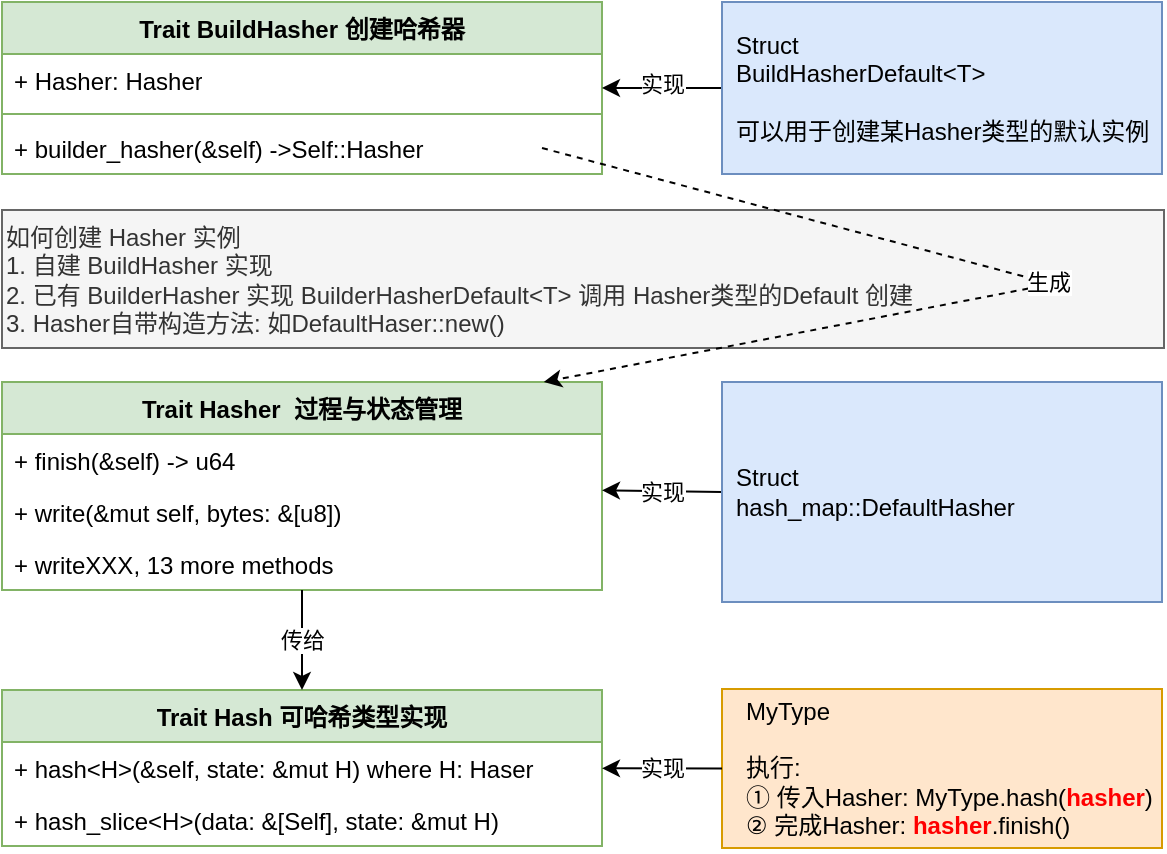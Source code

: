 <mxfile version="21.5.2" type="device">
  <diagram name="第 1 页" id="P-cv6vF8_e_J8mqZ1eUA">
    <mxGraphModel dx="1728" dy="-197" grid="0" gridSize="10" guides="1" tooltips="1" connect="1" arrows="1" fold="1" page="1" pageScale="1" pageWidth="827" pageHeight="1169" math="0" shadow="0">
      <root>
        <mxCell id="0" />
        <mxCell id="1" parent="0" />
        <mxCell id="Maa0e5nSkO_Cuqku1ieY-12" value="Trait BuildHasher 创建哈希器" style="swimlane;fontStyle=1;align=center;verticalAlign=top;childLayout=stackLayout;horizontal=1;startSize=26;horizontalStack=0;resizeParent=1;resizeParentMax=0;resizeLast=0;collapsible=1;marginBottom=0;whiteSpace=wrap;html=1;fontFamily=Helvetica;fontSize=12;fillColor=#d5e8d4;strokeColor=#82b366;" vertex="1" parent="1">
          <mxGeometry x="110" y="1300" width="300" height="86" as="geometry" />
        </mxCell>
        <mxCell id="Maa0e5nSkO_Cuqku1ieY-13" value="+ Hasher: Hasher" style="text;strokeColor=none;fillColor=none;align=left;verticalAlign=top;spacingLeft=4;spacingRight=4;overflow=hidden;rotatable=0;points=[[0,0.5],[1,0.5]];portConstraint=eastwest;whiteSpace=wrap;html=1;fontFamily=Helvetica;fontSize=12;" vertex="1" parent="Maa0e5nSkO_Cuqku1ieY-12">
          <mxGeometry y="26" width="300" height="26" as="geometry" />
        </mxCell>
        <mxCell id="Maa0e5nSkO_Cuqku1ieY-14" value="" style="line;strokeWidth=1;fillColor=none;align=left;verticalAlign=middle;spacingTop=-1;spacingLeft=3;spacingRight=3;rotatable=0;labelPosition=right;points=[];portConstraint=eastwest;strokeColor=inherit;fontFamily=Helvetica;fontSize=12;" vertex="1" parent="Maa0e5nSkO_Cuqku1ieY-12">
          <mxGeometry y="52" width="300" height="8" as="geometry" />
        </mxCell>
        <mxCell id="Maa0e5nSkO_Cuqku1ieY-15" value="+ builder_hasher(&amp;amp;self) -&amp;gt;Self::Hasher&amp;nbsp;" style="text;strokeColor=none;fillColor=none;align=left;verticalAlign=top;spacingLeft=4;spacingRight=4;overflow=hidden;rotatable=0;points=[[0,0.5],[1,0.5]];portConstraint=eastwest;whiteSpace=wrap;html=1;fontFamily=Helvetica;fontSize=12;" vertex="1" parent="Maa0e5nSkO_Cuqku1ieY-12">
          <mxGeometry y="60" width="300" height="26" as="geometry" />
        </mxCell>
        <mxCell id="Maa0e5nSkO_Cuqku1ieY-16" value="Trait Hash 可哈希类型实现" style="swimlane;fontStyle=1;align=center;verticalAlign=top;childLayout=stackLayout;horizontal=1;startSize=26;horizontalStack=0;resizeParent=1;resizeParentMax=0;resizeLast=0;collapsible=1;marginBottom=0;whiteSpace=wrap;html=1;fontFamily=Helvetica;fontSize=12;fillColor=#d5e8d4;strokeColor=#82b366;" vertex="1" parent="1">
          <mxGeometry x="110" y="1644" width="300" height="78" as="geometry" />
        </mxCell>
        <mxCell id="Maa0e5nSkO_Cuqku1ieY-19" value="+&amp;nbsp;hash&amp;lt;H&amp;gt;(&amp;amp;self, state: &amp;amp;mut H&lt;span style=&quot;font-size: 12px; background-color: var(--code-block-background-color);&quot;&gt;) where H: Haser&lt;/span&gt;" style="text;strokeColor=none;fillColor=none;align=left;verticalAlign=top;spacingLeft=4;spacingRight=4;overflow=hidden;rotatable=0;points=[[0,0.5],[1,0.5]];portConstraint=eastwest;whiteSpace=wrap;html=1;fontFamily=Helvetica;fontSize=12;" vertex="1" parent="Maa0e5nSkO_Cuqku1ieY-16">
          <mxGeometry y="26" width="300" height="26" as="geometry" />
        </mxCell>
        <mxCell id="Maa0e5nSkO_Cuqku1ieY-21" value="+&amp;nbsp;hash_slice&amp;lt;H&amp;gt;(data: &amp;amp;[Self]&lt;span style=&quot;font-size: 12px; background-color: var(--code-block-background-color);&quot;&gt;, state: &lt;/span&gt;&amp;amp;mut H&lt;span style=&quot;font-size: 12px; background-color: var(--code-block-background-color);&quot;&gt;)&lt;/span&gt;" style="text;strokeColor=none;fillColor=none;align=left;verticalAlign=top;spacingLeft=4;spacingRight=4;overflow=hidden;rotatable=0;points=[[0,0.5],[1,0.5]];portConstraint=eastwest;whiteSpace=wrap;html=1;fontFamily=Helvetica;fontSize=12;" vertex="1" parent="Maa0e5nSkO_Cuqku1ieY-16">
          <mxGeometry y="52" width="300" height="26" as="geometry" />
        </mxCell>
        <mxCell id="Maa0e5nSkO_Cuqku1ieY-22" value="Trait Hasher&amp;nbsp; 过程与状态管理" style="swimlane;fontStyle=1;align=center;verticalAlign=top;childLayout=stackLayout;horizontal=1;startSize=26;horizontalStack=0;resizeParent=1;resizeParentMax=0;resizeLast=0;collapsible=1;marginBottom=0;whiteSpace=wrap;html=1;fontFamily=Helvetica;fontSize=12;fillColor=#d5e8d4;strokeColor=#82b366;" vertex="1" parent="1">
          <mxGeometry x="110" y="1490" width="300" height="104" as="geometry" />
        </mxCell>
        <mxCell id="Maa0e5nSkO_Cuqku1ieY-25" value="+&amp;nbsp;finish(&amp;amp;self) -&amp;gt; u64" style="text;strokeColor=none;fillColor=none;align=left;verticalAlign=top;spacingLeft=4;spacingRight=4;overflow=hidden;rotatable=0;points=[[0,0.5],[1,0.5]];portConstraint=eastwest;whiteSpace=wrap;html=1;fontFamily=Helvetica;fontSize=12;" vertex="1" parent="Maa0e5nSkO_Cuqku1ieY-22">
          <mxGeometry y="26" width="300" height="26" as="geometry" />
        </mxCell>
        <mxCell id="Maa0e5nSkO_Cuqku1ieY-26" value="+&amp;nbsp;write(&amp;amp;mut self, bytes: &amp;amp;[u8&lt;span style=&quot;font-size: 12px;&quot;&gt;])&lt;/span&gt;" style="text;strokeColor=none;fillColor=none;align=left;verticalAlign=top;spacingLeft=4;spacingRight=4;overflow=hidden;rotatable=0;points=[[0,0.5],[1,0.5]];portConstraint=eastwest;whiteSpace=wrap;html=1;fontFamily=Helvetica;fontSize=12;" vertex="1" parent="Maa0e5nSkO_Cuqku1ieY-22">
          <mxGeometry y="52" width="300" height="26" as="geometry" />
        </mxCell>
        <mxCell id="Maa0e5nSkO_Cuqku1ieY-27" value="+&amp;nbsp;writeXXX, 13 more methods" style="text;strokeColor=none;fillColor=none;align=left;verticalAlign=top;spacingLeft=4;spacingRight=4;overflow=hidden;rotatable=0;points=[[0,0.5],[1,0.5]];portConstraint=eastwest;whiteSpace=wrap;html=1;fontFamily=Helvetica;fontSize=12;" vertex="1" parent="Maa0e5nSkO_Cuqku1ieY-22">
          <mxGeometry y="78" width="300" height="26" as="geometry" />
        </mxCell>
        <mxCell id="Maa0e5nSkO_Cuqku1ieY-30" value="Struct&lt;br&gt;hash_map::DefaultHasher" style="rounded=0;whiteSpace=wrap;html=1;fillColor=#dae8fc;strokeColor=#6c8ebf;align=left;spacingLeft=10;" vertex="1" parent="1">
          <mxGeometry x="470" y="1490" width="220" height="110" as="geometry" />
        </mxCell>
        <mxCell id="Maa0e5nSkO_Cuqku1ieY-31" value="Struct&lt;br&gt;BuildHasherDefault&amp;lt;T&amp;gt;&lt;br&gt;&lt;br&gt;可以用于创建某Hasher类型的默认实例" style="rounded=0;whiteSpace=wrap;html=1;fillColor=#dae8fc;strokeColor=#6c8ebf;align=left;spacingLeft=10;" vertex="1" parent="1">
          <mxGeometry x="470" y="1300" width="220" height="86" as="geometry" />
        </mxCell>
        <mxCell id="Maa0e5nSkO_Cuqku1ieY-32" value="MyType&lt;br&gt;&lt;br&gt;执行:&lt;br&gt;① 传入Hasher: MyType.hash(&lt;font color=&quot;#ff0000&quot;&gt;&lt;b&gt;hasher&lt;/b&gt;&lt;/font&gt;)&lt;br&gt;② 完成Hasher: &lt;b&gt;&lt;font color=&quot;#ff0000&quot;&gt;hasher&lt;/font&gt;&lt;/b&gt;.finish()" style="rounded=0;whiteSpace=wrap;html=1;fillColor=#ffe6cc;strokeColor=#d79b00;align=left;spacingLeft=10;" vertex="1" parent="1">
          <mxGeometry x="470" y="1643.5" width="220" height="79.5" as="geometry" />
        </mxCell>
        <mxCell id="Maa0e5nSkO_Cuqku1ieY-34" value="实现" style="endArrow=classic;html=1;rounded=0;exitX=0;exitY=0.5;exitDx=0;exitDy=0;" edge="1" parent="1" source="Maa0e5nSkO_Cuqku1ieY-32" target="Maa0e5nSkO_Cuqku1ieY-16">
          <mxGeometry width="50" height="50" relative="1" as="geometry">
            <mxPoint x="470" y="1760" as="sourcePoint" />
            <mxPoint x="520" y="1710" as="targetPoint" />
          </mxGeometry>
        </mxCell>
        <mxCell id="Maa0e5nSkO_Cuqku1ieY-36" value="" style="endArrow=classic;html=1;rounded=0;" edge="1" parent="1" source="Maa0e5nSkO_Cuqku1ieY-31" target="Maa0e5nSkO_Cuqku1ieY-12">
          <mxGeometry width="50" height="50" relative="1" as="geometry">
            <mxPoint x="640" y="1710" as="sourcePoint" />
            <mxPoint x="690" y="1660" as="targetPoint" />
          </mxGeometry>
        </mxCell>
        <mxCell id="Maa0e5nSkO_Cuqku1ieY-38" value="实现" style="edgeLabel;html=1;align=center;verticalAlign=middle;resizable=0;points=[];" vertex="1" connectable="0" parent="Maa0e5nSkO_Cuqku1ieY-36">
          <mxGeometry y="-2" relative="1" as="geometry">
            <mxPoint as="offset" />
          </mxGeometry>
        </mxCell>
        <mxCell id="Maa0e5nSkO_Cuqku1ieY-37" value="实现" style="endArrow=classic;html=1;rounded=0;exitX=0;exitY=0.5;exitDx=0;exitDy=0;" edge="1" parent="1" source="Maa0e5nSkO_Cuqku1ieY-30" target="Maa0e5nSkO_Cuqku1ieY-22">
          <mxGeometry width="50" height="50" relative="1" as="geometry">
            <mxPoint x="480" y="1413" as="sourcePoint" />
            <mxPoint x="420" y="1413" as="targetPoint" />
          </mxGeometry>
        </mxCell>
        <mxCell id="Maa0e5nSkO_Cuqku1ieY-39" value="传给" style="endArrow=classic;html=1;rounded=0;" edge="1" parent="1" source="Maa0e5nSkO_Cuqku1ieY-22" target="Maa0e5nSkO_Cuqku1ieY-16">
          <mxGeometry width="50" height="50" relative="1" as="geometry">
            <mxPoint x="640" y="1770" as="sourcePoint" />
            <mxPoint x="690" y="1720" as="targetPoint" />
          </mxGeometry>
        </mxCell>
        <mxCell id="Maa0e5nSkO_Cuqku1ieY-48" value="&lt;div style=&quot;&quot;&gt;&lt;/div&gt;" style="text;html=1;align=left;verticalAlign=middle;resizable=0;points=[];autosize=1;strokeColor=none;fillColor=none;" vertex="1" parent="1">
          <mxGeometry x="110" y="1308" width="18" height="12" as="geometry" />
        </mxCell>
        <mxCell id="Maa0e5nSkO_Cuqku1ieY-49" value="Struct&lt;br&gt;BuildHasherDefault&amp;lt;T&amp;gt;&lt;br&gt;&lt;br&gt;可以用于创建某Hasher类型的默认实例" style="rounded=0;whiteSpace=wrap;html=1;fillColor=#dae8fc;strokeColor=#6c8ebf;align=left;spacingLeft=5;" vertex="1" parent="1">
          <mxGeometry x="470" y="1300" width="220" height="86" as="geometry" />
        </mxCell>
        <mxCell id="Maa0e5nSkO_Cuqku1ieY-50" value="Struct&lt;br&gt;hash_map::DefaultHasher" style="rounded=0;whiteSpace=wrap;html=1;fillColor=#dae8fc;strokeColor=#6c8ebf;align=left;spacingLeft=5;" vertex="1" parent="1">
          <mxGeometry x="470" y="1490" width="220" height="110" as="geometry" />
        </mxCell>
        <mxCell id="Maa0e5nSkO_Cuqku1ieY-51" value="如何创建 Hasher 实例&lt;br style=&quot;border-color: var(--border-color);&quot;&gt;&lt;span style=&quot;&quot;&gt;1. 自建 BuildHasher 实现&lt;/span&gt;&lt;br style=&quot;border-color: var(--border-color);&quot;&gt;&lt;span style=&quot;&quot;&gt;2. 已有 BuilderHasher 实现 BuilderHasherDefault&amp;lt;T&amp;gt; 调用 Hasher类型的Default 创建&lt;br&gt;3. Hasher自带构造方法: 如DefaultHaser::new()&lt;br&gt;&lt;/span&gt;" style="rounded=0;whiteSpace=wrap;html=1;align=left;fontColor=#333333;fillColor=#f5f5f5;strokeColor=#666666;shadow=0;" vertex="1" parent="1">
          <mxGeometry x="110" y="1404" width="581" height="69" as="geometry" />
        </mxCell>
        <mxCell id="Maa0e5nSkO_Cuqku1ieY-33" value="生成" style="endArrow=classic;html=1;rounded=0;exitX=0.9;exitY=0.5;exitDx=0;exitDy=0;entryX=0.903;entryY=0;entryDx=0;entryDy=0;entryPerimeter=0;dashed=1;exitPerimeter=0;" edge="1" parent="1" source="Maa0e5nSkO_Cuqku1ieY-15" target="Maa0e5nSkO_Cuqku1ieY-22">
          <mxGeometry width="50" height="50" relative="1" as="geometry">
            <mxPoint x="470" y="1760" as="sourcePoint" />
            <mxPoint x="520" y="1710" as="targetPoint" />
            <Array as="points">
              <mxPoint x="635" y="1441" />
            </Array>
          </mxGeometry>
        </mxCell>
      </root>
    </mxGraphModel>
  </diagram>
</mxfile>
